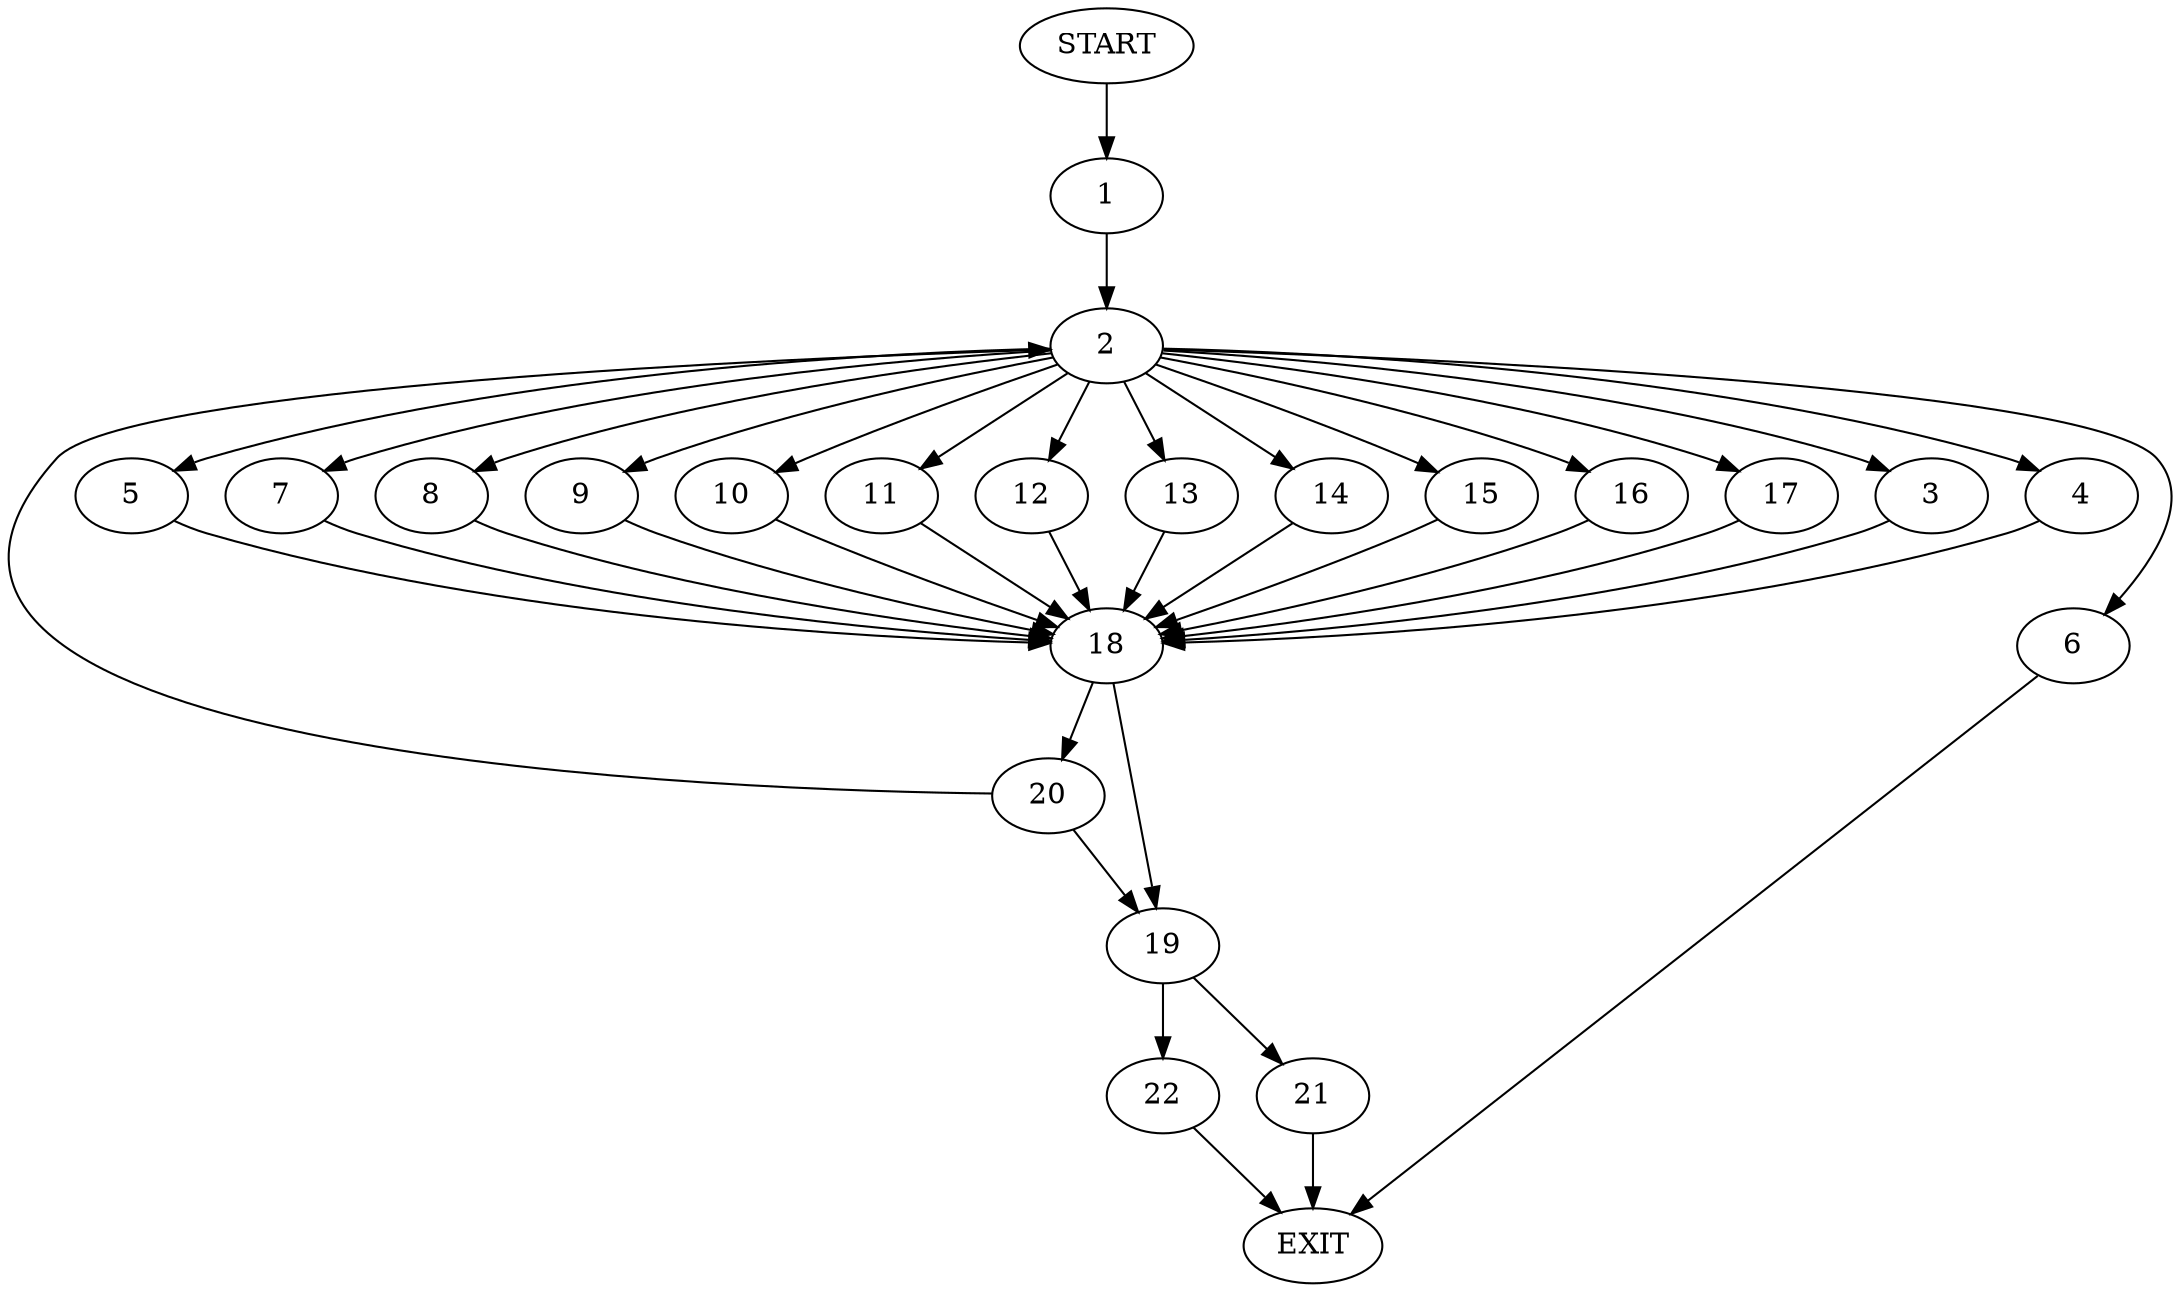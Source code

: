 digraph {
0 [label="START"]
23 [label="EXIT"]
0 -> 1
1 -> 2
2 -> 3
2 -> 4
2 -> 5
2 -> 6
2 -> 7
2 -> 8
2 -> 9
2 -> 10
2 -> 11
2 -> 12
2 -> 13
2 -> 14
2 -> 15
2 -> 16
2 -> 17
17 -> 18
3 -> 18
11 -> 18
14 -> 18
16 -> 18
10 -> 18
4 -> 18
5 -> 18
7 -> 18
8 -> 18
9 -> 18
15 -> 18
6 -> 23
12 -> 18
13 -> 18
18 -> 19
18 -> 20
19 -> 21
19 -> 22
20 -> 2
20 -> 19
22 -> 23
21 -> 23
}
